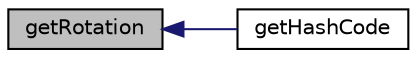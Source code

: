 digraph "getRotation"
{
  edge [fontname="Helvetica",fontsize="10",labelfontname="Helvetica",labelfontsize="10"];
  node [fontname="Helvetica",fontsize="10",shape=record];
  rankdir="LR";
  Node37 [label="getRotation",height=0.2,width=0.4,color="black", fillcolor="grey75", style="filled", fontcolor="black"];
  Node37 -> Node38 [dir="back",color="midnightblue",fontsize="10",style="solid",fontname="Helvetica"];
  Node38 [label="getHashCode",height=0.2,width=0.4,color="black", fillcolor="white", style="filled",URL="$class_p_h_p_excel___style___fill.html#a565572289c60df45d1198602c6f93a8a"];
}
